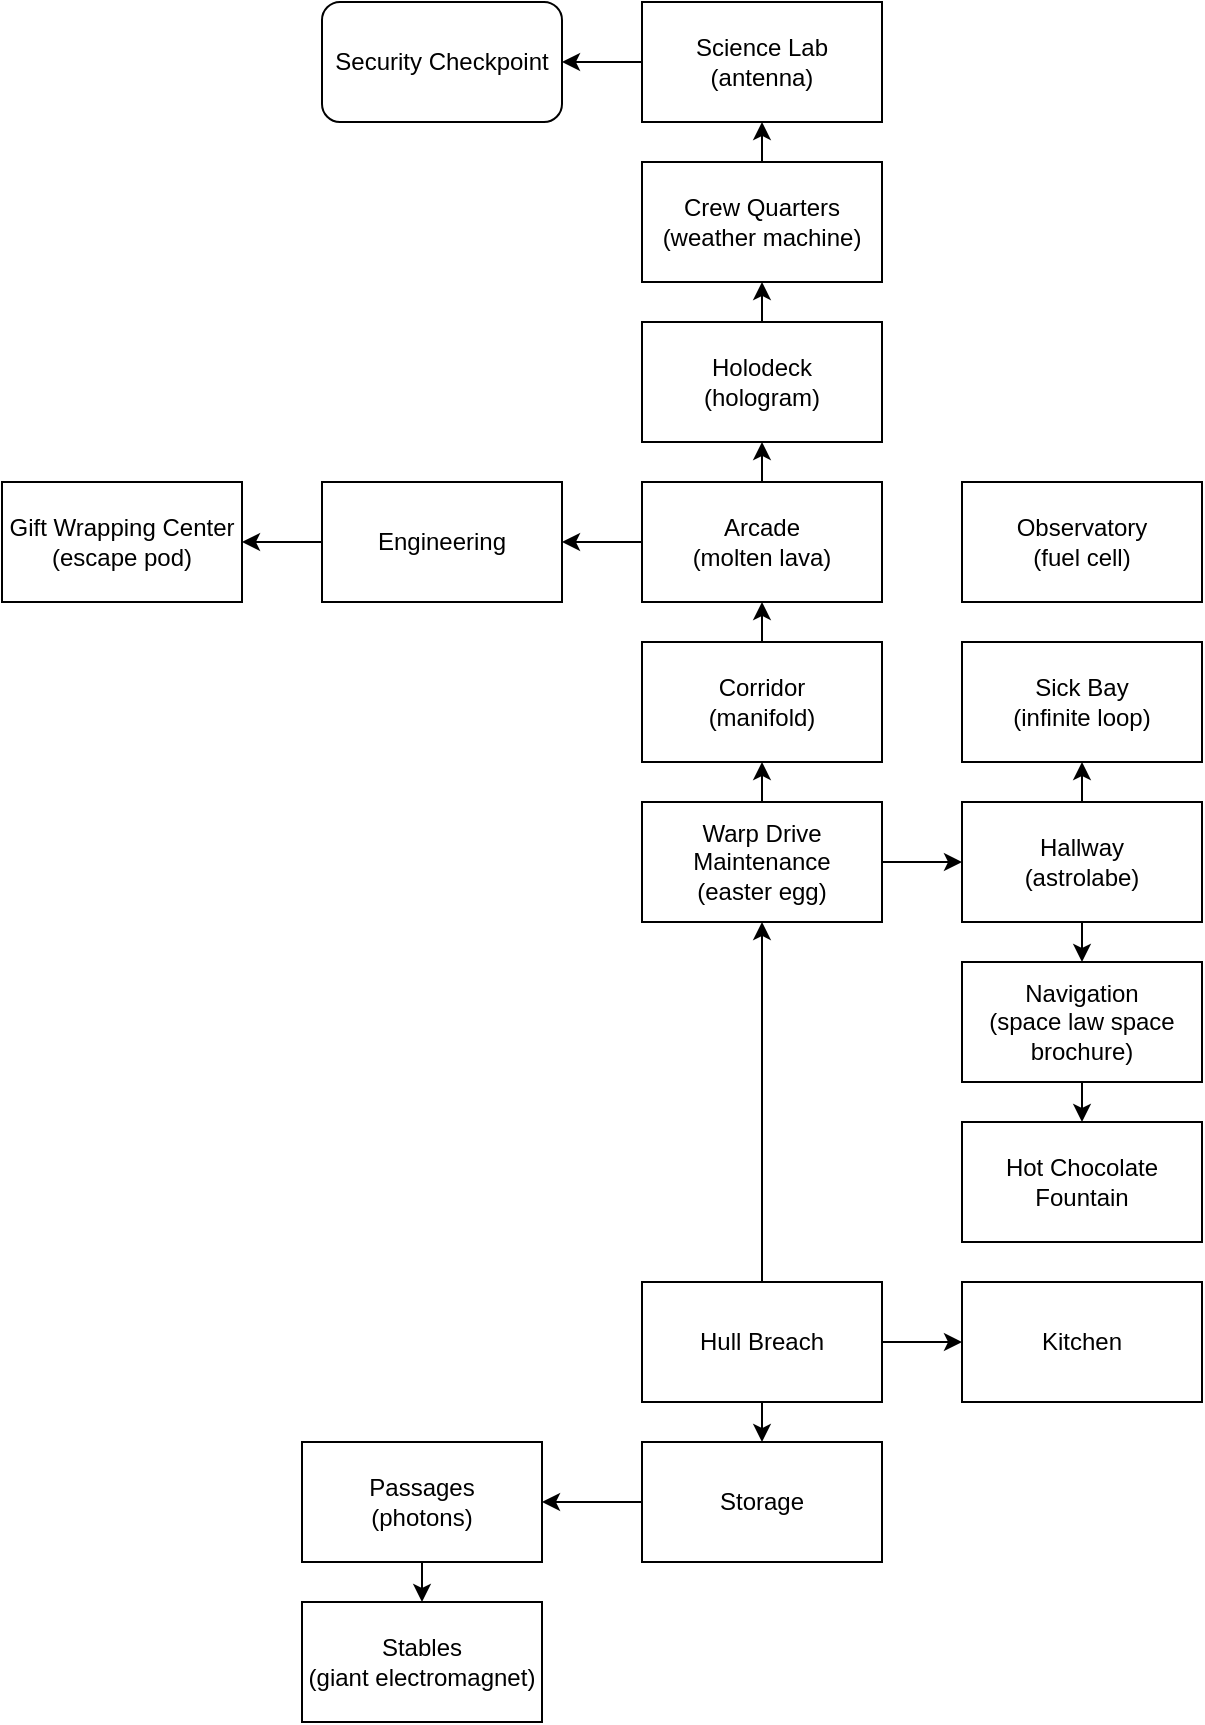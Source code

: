 <mxfile version="12.4.3" type="device" pages="1"><diagram id="6a731a19-8d31-9384-78a2-239565b7b9f0" name="Page-1"><mxGraphModel dx="1352" dy="1571" grid="1" gridSize="10" guides="1" tooltips="1" connect="1" arrows="1" fold="1" page="1" pageScale="1" pageWidth="1169" pageHeight="827" background="#ffffff" math="0" shadow="0"><root><mxCell id="0"/><mxCell id="1" parent="0"/><mxCell id="nnB8PSYYrPvMnxgp1a_z-1779" value="&lt;div&gt;Hull Breach&lt;/div&gt;" style="rounded=0;whiteSpace=wrap;html=1;" vertex="1" parent="1"><mxGeometry x="480" y="370" width="120" height="60" as="geometry"/></mxCell><mxCell id="nnB8PSYYrPvMnxgp1a_z-1781" value="&lt;div&gt;Storage&lt;/div&gt;" style="rounded=0;whiteSpace=wrap;html=1;" vertex="1" parent="1"><mxGeometry x="480" y="450" width="120" height="60" as="geometry"/></mxCell><mxCell id="nnB8PSYYrPvMnxgp1a_z-1782" value="Passages&lt;br&gt;&lt;div&gt;(photons)&lt;/div&gt;" style="rounded=0;whiteSpace=wrap;html=1;" vertex="1" parent="1"><mxGeometry x="310" y="450" width="120" height="60" as="geometry"/></mxCell><mxCell id="nnB8PSYYrPvMnxgp1a_z-1783" value="" style="endArrow=classic;html=1;exitX=0;exitY=0.5;exitDx=0;exitDy=0;entryX=1;entryY=0.5;entryDx=0;entryDy=0;" edge="1" parent="1" source="nnB8PSYYrPvMnxgp1a_z-1781" target="nnB8PSYYrPvMnxgp1a_z-1782"><mxGeometry width="50" height="50" relative="1" as="geometry"><mxPoint x="310" y="580" as="sourcePoint"/><mxPoint x="360" y="530" as="targetPoint"/></mxGeometry></mxCell><mxCell id="nnB8PSYYrPvMnxgp1a_z-1784" value="" style="endArrow=classic;html=1;entryX=0.5;entryY=0;entryDx=0;entryDy=0;" edge="1" parent="1" source="nnB8PSYYrPvMnxgp1a_z-1779" target="nnB8PSYYrPvMnxgp1a_z-1781"><mxGeometry width="50" height="50" relative="1" as="geometry"><mxPoint x="560" y="431" as="sourcePoint"/><mxPoint x="360" y="530" as="targetPoint"/></mxGeometry></mxCell><mxCell id="nnB8PSYYrPvMnxgp1a_z-1785" value="Stables&lt;br&gt;(giant electromagnet)" style="rounded=0;whiteSpace=wrap;html=1;" vertex="1" parent="1"><mxGeometry x="310" y="530" width="120" height="60" as="geometry"/></mxCell><mxCell id="nnB8PSYYrPvMnxgp1a_z-1786" value="" style="endArrow=classic;html=1;exitX=0.5;exitY=1;exitDx=0;exitDy=0;" edge="1" parent="1" source="nnB8PSYYrPvMnxgp1a_z-1782"><mxGeometry width="50" height="50" relative="1" as="geometry"><mxPoint x="310" y="660" as="sourcePoint"/><mxPoint x="370" y="530" as="targetPoint"/></mxGeometry></mxCell><mxCell id="nnB8PSYYrPvMnxgp1a_z-1788" value="&lt;div&gt;Kitchen&lt;/div&gt;" style="rounded=0;whiteSpace=wrap;html=1;" vertex="1" parent="1"><mxGeometry x="640" y="370" width="120" height="60" as="geometry"/></mxCell><mxCell id="nnB8PSYYrPvMnxgp1a_z-1789" value="" style="endArrow=classic;html=1;exitX=1;exitY=0.5;exitDx=0;exitDy=0;entryX=0;entryY=0.5;entryDx=0;entryDy=0;" edge="1" parent="1" source="nnB8PSYYrPvMnxgp1a_z-1779" target="nnB8PSYYrPvMnxgp1a_z-1788"><mxGeometry width="50" height="50" relative="1" as="geometry"><mxPoint x="310" y="740" as="sourcePoint"/><mxPoint x="360" y="690" as="targetPoint"/></mxGeometry></mxCell><mxCell id="nnB8PSYYrPvMnxgp1a_z-1790" value="&lt;div&gt;Warp Drive Maintenance&lt;/div&gt;&lt;div&gt;(easter egg)&lt;/div&gt;" style="rounded=0;whiteSpace=wrap;html=1;" vertex="1" parent="1"><mxGeometry x="480" y="130" width="120" height="60" as="geometry"/></mxCell><mxCell id="nnB8PSYYrPvMnxgp1a_z-1792" value="" style="endArrow=classic;html=1;exitX=0.5;exitY=0;exitDx=0;exitDy=0;entryX=0.5;entryY=1;entryDx=0;entryDy=0;" edge="1" parent="1" source="nnB8PSYYrPvMnxgp1a_z-1779" target="nnB8PSYYrPvMnxgp1a_z-1790"><mxGeometry width="50" height="50" relative="1" as="geometry"><mxPoint x="540" y="360" as="sourcePoint"/><mxPoint x="590" y="310" as="targetPoint"/></mxGeometry></mxCell><mxCell id="nnB8PSYYrPvMnxgp1a_z-1793" value="Hallway&lt;br&gt;(astrolabe)" style="rounded=0;whiteSpace=wrap;html=1;" vertex="1" parent="1"><mxGeometry x="640" y="130" width="120" height="60" as="geometry"/></mxCell><mxCell id="nnB8PSYYrPvMnxgp1a_z-1794" value="Navigation&lt;br&gt;(space law space brochure)" style="rounded=0;whiteSpace=wrap;html=1;" vertex="1" parent="1"><mxGeometry x="640" y="210" width="120" height="60" as="geometry"/></mxCell><mxCell id="nnB8PSYYrPvMnxgp1a_z-1796" value="" style="endArrow=classic;html=1;exitX=1;exitY=0.5;exitDx=0;exitDy=0;" edge="1" parent="1" source="nnB8PSYYrPvMnxgp1a_z-1790" target="nnB8PSYYrPvMnxgp1a_z-1793"><mxGeometry width="50" height="50" relative="1" as="geometry"><mxPoint x="310" y="660" as="sourcePoint"/><mxPoint x="360" y="610" as="targetPoint"/></mxGeometry></mxCell><mxCell id="nnB8PSYYrPvMnxgp1a_z-1797" value="" style="endArrow=classic;html=1;exitX=0.5;exitY=1;exitDx=0;exitDy=0;entryX=0.5;entryY=0;entryDx=0;entryDy=0;" edge="1" parent="1" source="nnB8PSYYrPvMnxgp1a_z-1793" target="nnB8PSYYrPvMnxgp1a_z-1794"><mxGeometry width="50" height="50" relative="1" as="geometry"><mxPoint x="310" y="660" as="sourcePoint"/><mxPoint x="360" y="610" as="targetPoint"/></mxGeometry></mxCell><mxCell id="nnB8PSYYrPvMnxgp1a_z-1799" value="Hot Chocolate Fountain" style="rounded=0;whiteSpace=wrap;html=1;" vertex="1" parent="1"><mxGeometry x="640" y="290" width="120" height="60" as="geometry"/></mxCell><mxCell id="nnB8PSYYrPvMnxgp1a_z-1800" value="" style="endArrow=classic;html=1;exitX=0.5;exitY=1;exitDx=0;exitDy=0;entryX=0.5;entryY=0;entryDx=0;entryDy=0;" edge="1" parent="1" source="nnB8PSYYrPvMnxgp1a_z-1794" target="nnB8PSYYrPvMnxgp1a_z-1799"><mxGeometry width="50" height="50" relative="1" as="geometry"><mxPoint x="310" y="660" as="sourcePoint"/><mxPoint x="360" y="610" as="targetPoint"/></mxGeometry></mxCell><mxCell id="nnB8PSYYrPvMnxgp1a_z-1801" value="&lt;div&gt;Sick Bay&lt;/div&gt;&lt;div&gt;(infinite loop)&lt;br&gt;&lt;/div&gt;" style="rounded=0;whiteSpace=wrap;html=1;" vertex="1" parent="1"><mxGeometry x="640" y="50" width="120" height="60" as="geometry"/></mxCell><mxCell id="nnB8PSYYrPvMnxgp1a_z-1802" value="" style="endArrow=classic;html=1;exitX=0.5;exitY=0;exitDx=0;exitDy=0;entryX=0.5;entryY=1;entryDx=0;entryDy=0;" edge="1" parent="1" source="nnB8PSYYrPvMnxgp1a_z-1793" target="nnB8PSYYrPvMnxgp1a_z-1801"><mxGeometry width="50" height="50" relative="1" as="geometry"><mxPoint x="310" y="660" as="sourcePoint"/><mxPoint x="360" y="610" as="targetPoint"/></mxGeometry></mxCell><mxCell id="nnB8PSYYrPvMnxgp1a_z-1803" value="Observatory&lt;br&gt;(fuel cell)" style="rounded=0;whiteSpace=wrap;html=1;" vertex="1" parent="1"><mxGeometry x="640" y="-30" width="120" height="60" as="geometry"/></mxCell><mxCell id="nnB8PSYYrPvMnxgp1a_z-1804" value="Corridor&lt;br&gt;(manifold)" style="rounded=0;whiteSpace=wrap;html=1;" vertex="1" parent="1"><mxGeometry x="480" y="50" width="120" height="60" as="geometry"/></mxCell><mxCell id="nnB8PSYYrPvMnxgp1a_z-1805" value="" style="endArrow=classic;html=1;exitX=0.5;exitY=0;exitDx=0;exitDy=0;entryX=0.5;entryY=1;entryDx=0;entryDy=0;" edge="1" parent="1" source="nnB8PSYYrPvMnxgp1a_z-1790" target="nnB8PSYYrPvMnxgp1a_z-1804"><mxGeometry width="50" height="50" relative="1" as="geometry"><mxPoint x="360" y="150" as="sourcePoint"/><mxPoint x="410" y="100" as="targetPoint"/></mxGeometry></mxCell><mxCell id="nnB8PSYYrPvMnxgp1a_z-1806" value="Arcade&lt;br&gt;(molten lava)" style="rounded=0;whiteSpace=wrap;html=1;" vertex="1" parent="1"><mxGeometry x="480" y="-30" width="120" height="60" as="geometry"/></mxCell><mxCell id="nnB8PSYYrPvMnxgp1a_z-1807" value="Engineering" style="rounded=0;whiteSpace=wrap;html=1;" vertex="1" parent="1"><mxGeometry x="320" y="-30" width="120" height="60" as="geometry"/></mxCell><mxCell id="nnB8PSYYrPvMnxgp1a_z-1808" value="Gift Wrapping Center&lt;br&gt;(escape pod)" style="rounded=0;whiteSpace=wrap;html=1;" vertex="1" parent="1"><mxGeometry x="160" y="-30" width="120" height="60" as="geometry"/></mxCell><mxCell id="nnB8PSYYrPvMnxgp1a_z-1809" value="" style="endArrow=classic;html=1;exitX=0.5;exitY=0;exitDx=0;exitDy=0;entryX=0.5;entryY=1;entryDx=0;entryDy=0;" edge="1" parent="1" source="nnB8PSYYrPvMnxgp1a_z-1804" target="nnB8PSYYrPvMnxgp1a_z-1806"><mxGeometry width="50" height="50" relative="1" as="geometry"><mxPoint x="420" y="90" as="sourcePoint"/><mxPoint x="470" y="40" as="targetPoint"/></mxGeometry></mxCell><mxCell id="nnB8PSYYrPvMnxgp1a_z-1810" value="" style="endArrow=classic;html=1;exitX=0;exitY=0.5;exitDx=0;exitDy=0;entryX=1;entryY=0.5;entryDx=0;entryDy=0;" edge="1" parent="1" source="nnB8PSYYrPvMnxgp1a_z-1806" target="nnB8PSYYrPvMnxgp1a_z-1807"><mxGeometry width="50" height="50" relative="1" as="geometry"><mxPoint x="360" y="140" as="sourcePoint"/><mxPoint x="410" y="90" as="targetPoint"/></mxGeometry></mxCell><mxCell id="nnB8PSYYrPvMnxgp1a_z-1811" value="" style="endArrow=classic;html=1;exitX=0;exitY=0.5;exitDx=0;exitDy=0;entryX=1;entryY=0.5;entryDx=0;entryDy=0;" edge="1" parent="1" source="nnB8PSYYrPvMnxgp1a_z-1807" target="nnB8PSYYrPvMnxgp1a_z-1808"><mxGeometry width="50" height="50" relative="1" as="geometry"><mxPoint x="250" y="110" as="sourcePoint"/><mxPoint x="300" y="60" as="targetPoint"/></mxGeometry></mxCell><mxCell id="nnB8PSYYrPvMnxgp1a_z-1812" value="Holodeck&lt;br&gt;(hologram)" style="rounded=0;whiteSpace=wrap;html=1;" vertex="1" parent="1"><mxGeometry x="480" y="-110" width="120" height="60" as="geometry"/></mxCell><mxCell id="nnB8PSYYrPvMnxgp1a_z-1813" value="" style="endArrow=classic;html=1;exitX=0.5;exitY=0;exitDx=0;exitDy=0;" edge="1" parent="1" source="nnB8PSYYrPvMnxgp1a_z-1806" target="nnB8PSYYrPvMnxgp1a_z-1812"><mxGeometry width="50" height="50" relative="1" as="geometry"><mxPoint x="400" y="140" as="sourcePoint"/><mxPoint x="450" y="90" as="targetPoint"/></mxGeometry></mxCell><mxCell id="nnB8PSYYrPvMnxgp1a_z-1814" value="Crew Quarters&lt;br&gt;(weather machine)" style="rounded=0;whiteSpace=wrap;html=1;" vertex="1" parent="1"><mxGeometry x="480" y="-190" width="120" height="60" as="geometry"/></mxCell><mxCell id="nnB8PSYYrPvMnxgp1a_z-1815" value="" style="endArrow=classic;html=1;exitX=0.5;exitY=0;exitDx=0;exitDy=0;entryX=0.5;entryY=1;entryDx=0;entryDy=0;" edge="1" parent="1" source="nnB8PSYYrPvMnxgp1a_z-1812" target="nnB8PSYYrPvMnxgp1a_z-1814"><mxGeometry width="50" height="50" relative="1" as="geometry"><mxPoint x="330" y="-110" as="sourcePoint"/><mxPoint x="380" y="-160" as="targetPoint"/></mxGeometry></mxCell><mxCell id="nnB8PSYYrPvMnxgp1a_z-1816" value="Science Lab&lt;br&gt;(antenna)" style="rounded=0;whiteSpace=wrap;html=1;" vertex="1" parent="1"><mxGeometry x="480" y="-270" width="120" height="60" as="geometry"/></mxCell><mxCell id="nnB8PSYYrPvMnxgp1a_z-1817" value="" style="endArrow=classic;html=1;exitX=0.5;exitY=0;exitDx=0;exitDy=0;entryX=0.5;entryY=1;entryDx=0;entryDy=0;" edge="1" parent="1" source="nnB8PSYYrPvMnxgp1a_z-1814" target="nnB8PSYYrPvMnxgp1a_z-1816"><mxGeometry width="50" height="50" relative="1" as="geometry"><mxPoint x="380" y="-180" as="sourcePoint"/><mxPoint x="430" y="-230" as="targetPoint"/></mxGeometry></mxCell><mxCell id="nnB8PSYYrPvMnxgp1a_z-1818" value="Security Checkpoint" style="rounded=1;whiteSpace=wrap;html=1;" vertex="1" parent="1"><mxGeometry x="320" y="-270" width="120" height="60" as="geometry"/></mxCell><mxCell id="nnB8PSYYrPvMnxgp1a_z-1819" value="" style="endArrow=classic;html=1;exitX=0;exitY=0.5;exitDx=0;exitDy=0;entryX=1;entryY=0.5;entryDx=0;entryDy=0;" edge="1" parent="1" source="nnB8PSYYrPvMnxgp1a_z-1816" target="nnB8PSYYrPvMnxgp1a_z-1818"><mxGeometry width="50" height="50" relative="1" as="geometry"><mxPoint x="390" y="-130" as="sourcePoint"/><mxPoint x="440" y="-180" as="targetPoint"/></mxGeometry></mxCell></root></mxGraphModel></diagram></mxfile>